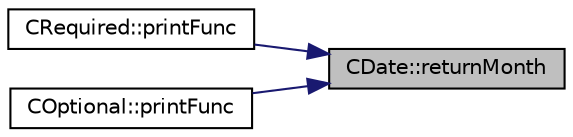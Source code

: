 digraph "CDate::returnMonth"
{
 // LATEX_PDF_SIZE
  edge [fontname="Helvetica",fontsize="10",labelfontname="Helvetica",labelfontsize="10"];
  node [fontname="Helvetica",fontsize="10",shape=record];
  rankdir="RL";
  Node1 [label="CDate::returnMonth",height=0.2,width=0.4,color="black", fillcolor="grey75", style="filled", fontcolor="black",tooltip=" "];
  Node1 -> Node2 [dir="back",color="midnightblue",fontsize="10",style="solid",fontname="Helvetica"];
  Node2 [label="CRequired::printFunc",height=0.2,width=0.4,color="black", fillcolor="white", style="filled",URL="$classCRequired.html#a88371bbdd2994bd535834dc7c948fa99",tooltip=" "];
  Node1 -> Node3 [dir="back",color="midnightblue",fontsize="10",style="solid",fontname="Helvetica"];
  Node3 [label="COptional::printFunc",height=0.2,width=0.4,color="black", fillcolor="white", style="filled",URL="$classCOptional.html#a1017ba7f69370a4ad499711d3683cd18",tooltip=" "];
}
